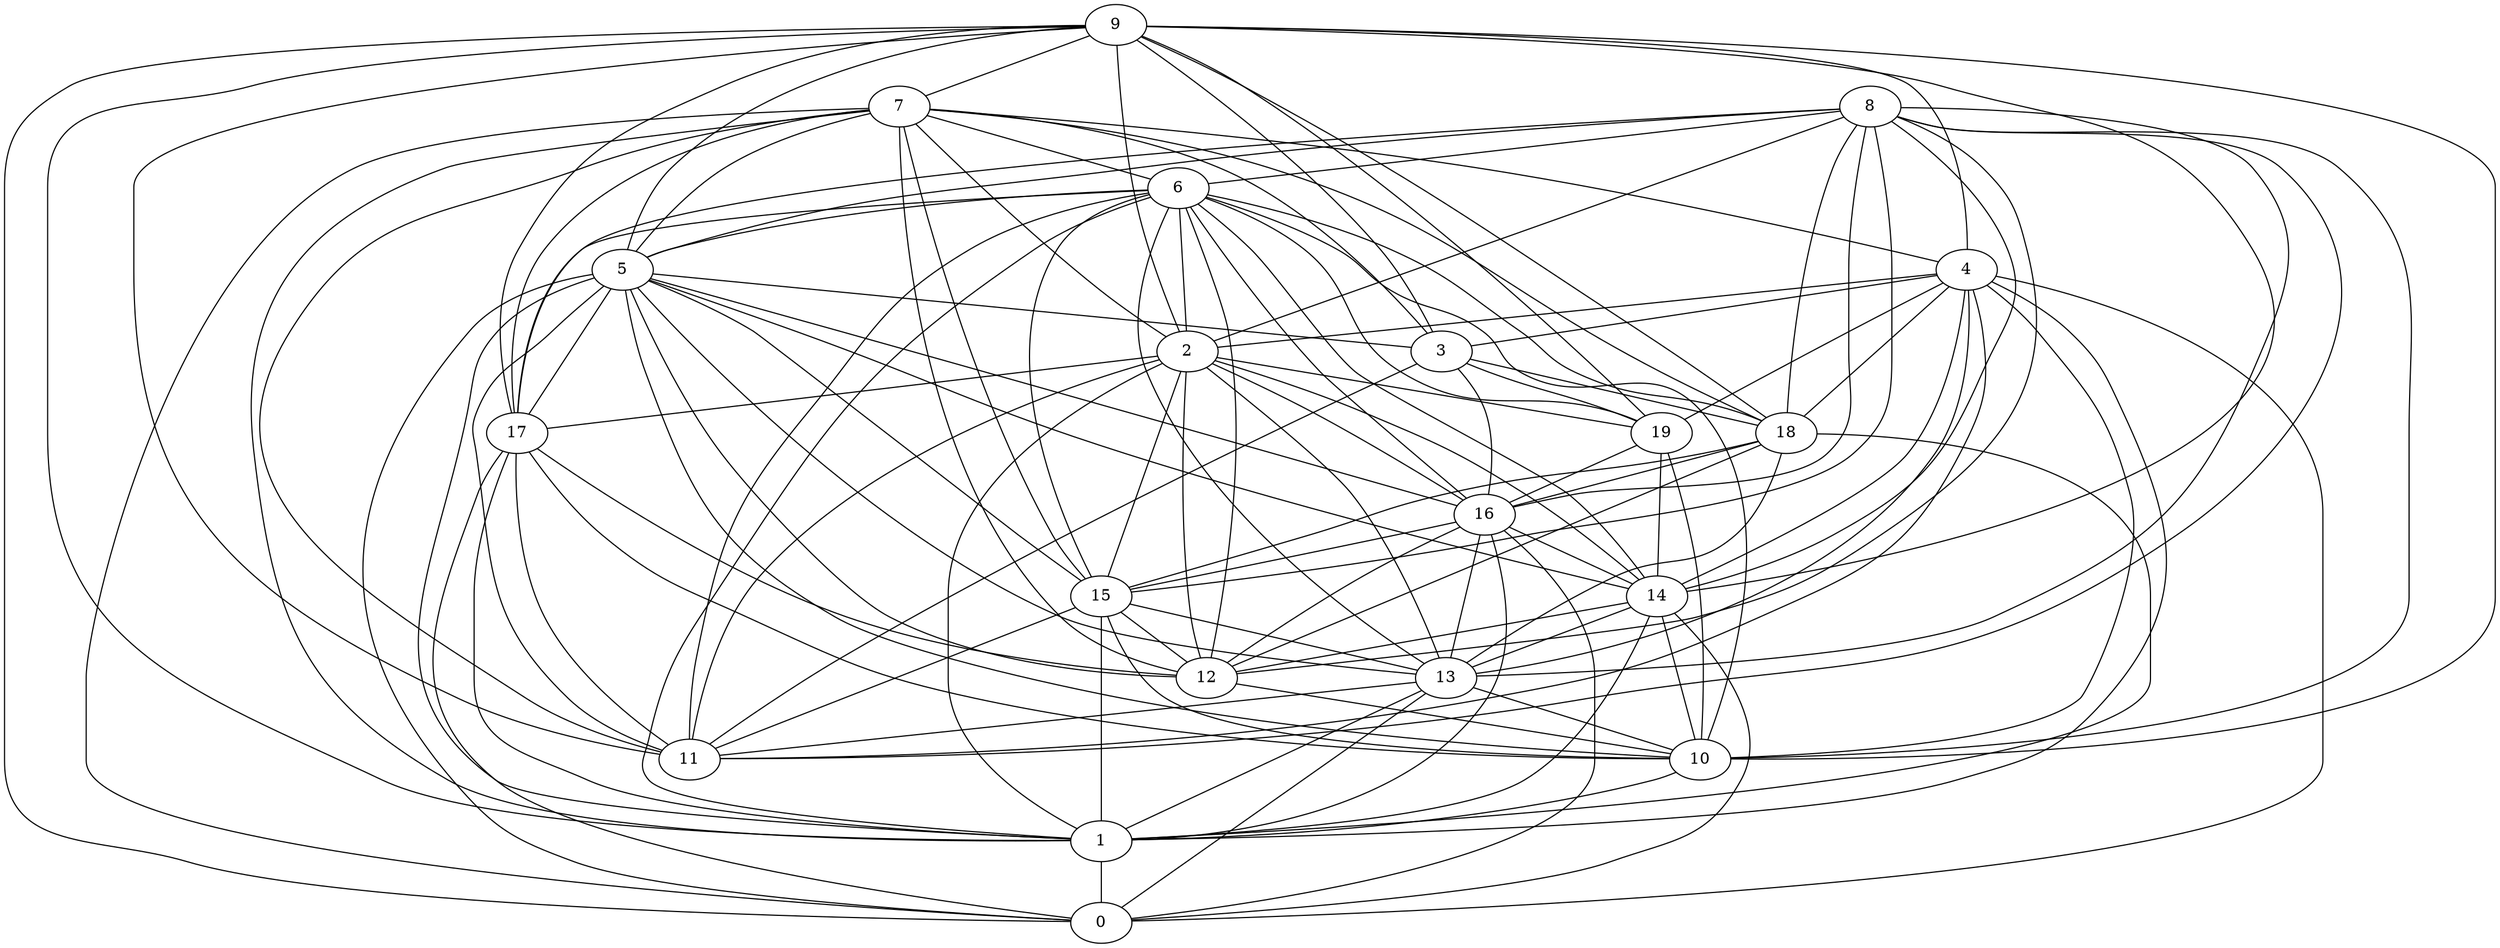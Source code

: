 digraph GG_graph {

subgraph G_graph {
edge [color = black]
"4" -> "18" [dir = none]
"4" -> "0" [dir = none]
"4" -> "2" [dir = none]
"4" -> "13" [dir = none]
"4" -> "14" [dir = none]
"14" -> "12" [dir = none]
"14" -> "1" [dir = none]
"10" -> "1" [dir = none]
"12" -> "10" [dir = none]
"2" -> "11" [dir = none]
"2" -> "14" [dir = none]
"2" -> "17" [dir = none]
"2" -> "15" [dir = none]
"2" -> "12" [dir = none]
"2" -> "1" [dir = none]
"9" -> "4" [dir = none]
"9" -> "18" [dir = none]
"9" -> "17" [dir = none]
"9" -> "2" [dir = none]
"9" -> "19" [dir = none]
"9" -> "0" [dir = none]
"19" -> "14" [dir = none]
"6" -> "13" [dir = none]
"6" -> "17" [dir = none]
"6" -> "2" [dir = none]
"6" -> "19" [dir = none]
"6" -> "16" [dir = none]
"6" -> "10" [dir = none]
"6" -> "15" [dir = none]
"6" -> "11" [dir = none]
"6" -> "5" [dir = none]
"5" -> "1" [dir = none]
"5" -> "10" [dir = none]
"5" -> "15" [dir = none]
"18" -> "15" [dir = none]
"18" -> "16" [dir = none]
"3" -> "11" [dir = none]
"3" -> "16" [dir = none]
"3" -> "18" [dir = none]
"16" -> "12" [dir = none]
"16" -> "0" [dir = none]
"16" -> "14" [dir = none]
"16" -> "13" [dir = none]
"8" -> "18" [dir = none]
"8" -> "2" [dir = none]
"8" -> "16" [dir = none]
"8" -> "17" [dir = none]
"8" -> "11" [dir = none]
"7" -> "6" [dir = none]
"7" -> "3" [dir = none]
"7" -> "18" [dir = none]
"7" -> "15" [dir = none]
"15" -> "1" [dir = none]
"15" -> "13" [dir = none]
"13" -> "10" [dir = none]
"13" -> "0" [dir = none]
"13" -> "11" [dir = none]
"7" -> "12" [dir = none]
"3" -> "19" [dir = none]
"7" -> "2" [dir = none]
"8" -> "14" [dir = none]
"15" -> "11" [dir = none]
"14" -> "13" [dir = none]
"15" -> "10" [dir = none]
"5" -> "0" [dir = none]
"8" -> "5" [dir = none]
"9" -> "10" [dir = none]
"18" -> "13" [dir = none]
"1" -> "0" [dir = none]
"17" -> "12" [dir = none]
"5" -> "11" [dir = none]
"9" -> "14" [dir = none]
"17" -> "10" [dir = none]
"5" -> "17" [dir = none]
"8" -> "6" [dir = none]
"9" -> "11" [dir = none]
"4" -> "19" [dir = none]
"7" -> "17" [dir = none]
"5" -> "3" [dir = none]
"8" -> "10" [dir = none]
"14" -> "10" [dir = none]
"7" -> "1" [dir = none]
"8" -> "12" [dir = none]
"4" -> "3" [dir = none]
"4" -> "10" [dir = none]
"17" -> "0" [dir = none]
"16" -> "15" [dir = none]
"9" -> "5" [dir = none]
"18" -> "12" [dir = none]
"13" -> "1" [dir = none]
"9" -> "3" [dir = none]
"15" -> "12" [dir = none]
"2" -> "13" [dir = none]
"5" -> "16" [dir = none]
"18" -> "1" [dir = none]
"7" -> "5" [dir = none]
"6" -> "1" [dir = none]
"8" -> "15" [dir = none]
"4" -> "1" [dir = none]
"5" -> "13" [dir = none]
"7" -> "4" [dir = none]
"6" -> "14" [dir = none]
"17" -> "1" [dir = none]
"16" -> "1" [dir = none]
"6" -> "12" [dir = none]
"6" -> "18" [dir = none]
"19" -> "16" [dir = none]
"5" -> "12" [dir = none]
"14" -> "0" [dir = none]
"7" -> "0" [dir = none]
"19" -> "10" [dir = none]
"2" -> "16" [dir = none]
"2" -> "19" [dir = none]
"9" -> "7" [dir = none]
"7" -> "11" [dir = none]
"17" -> "11" [dir = none]
"4" -> "11" [dir = none]
"8" -> "13" [dir = none]
"5" -> "14" [dir = none]
"9" -> "1" [dir = none]
}

}
